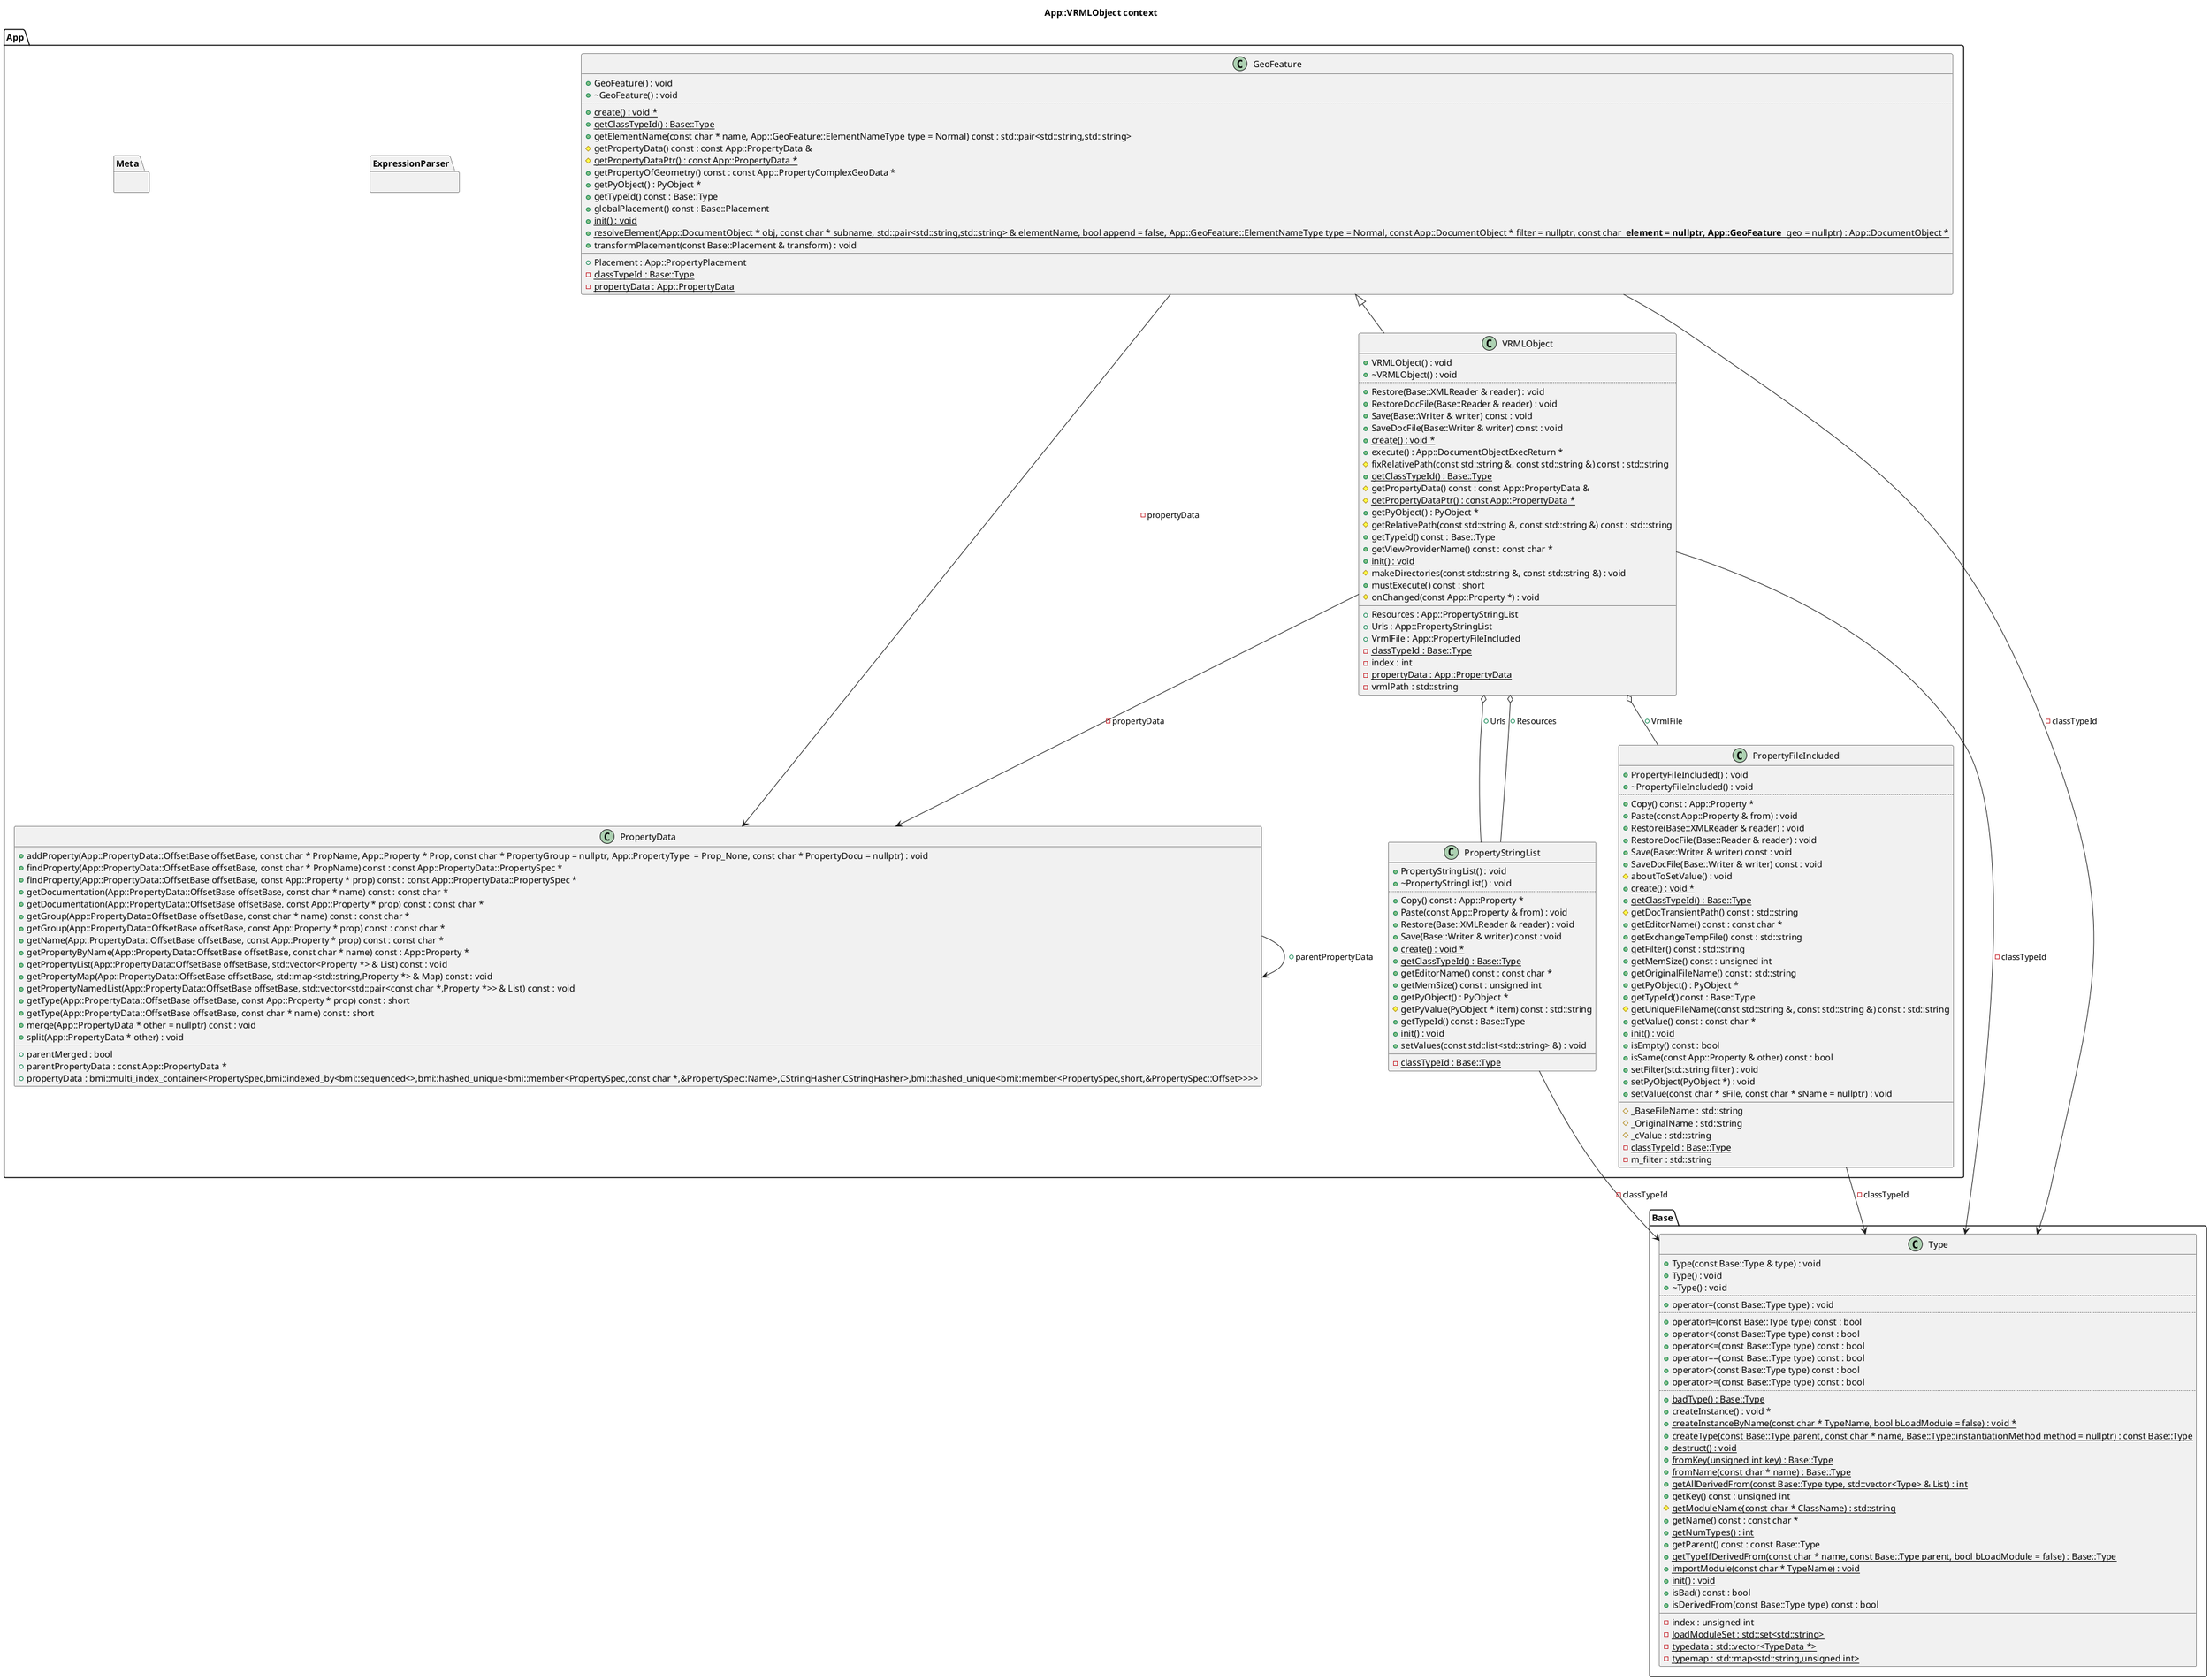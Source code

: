 @startuml
title App::VRMLObject context
package [Base] as C_0000701777446892506059 {
class "Type" as C_0001299587473968259399
class C_0001299587473968259399 [[https://github.com/FreeCAD/FreeCAD/blob/f6708547a9bb3f71a4aaade12109f511a72c207c/src/Base/Type.h#L80{Type}]] {
+Type(const Base::Type & type) : void [[[https://github.com/FreeCAD/FreeCAD/blob/f6708547a9bb3f71a4aaade12109f511a72c207c/src/Base/Type.h#L84{Type}]]]
+Type() : void [[[https://github.com/FreeCAD/FreeCAD/blob/f6708547a9bb3f71a4aaade12109f511a72c207c/src/Base/Type.h#L85{Type}]]]
+~Type() : void [[[https://github.com/FreeCAD/FreeCAD/blob/f6708547a9bb3f71a4aaade12109f511a72c207c/src/Base/Type.h#L87{~Type}]]]
..
+operator=(const Base::Type type) : void [[[https://github.com/FreeCAD/FreeCAD/blob/f6708547a9bb3f71a4aaade12109f511a72c207c/src/Base/Type.h#L114{operator=}]]]
..
+operator!=(const Base::Type type) const : bool [[[https://github.com/FreeCAD/FreeCAD/blob/f6708547a9bb3f71a4aaade12109f511a72c207c/src/Base/Type.h#L116{operator!=}]]]
+operator<(const Base::Type type) const : bool [[[https://github.com/FreeCAD/FreeCAD/blob/f6708547a9bb3f71a4aaade12109f511a72c207c/src/Base/Type.h#L118{operator<}]]]
+operator<=(const Base::Type type) const : bool [[[https://github.com/FreeCAD/FreeCAD/blob/f6708547a9bb3f71a4aaade12109f511a72c207c/src/Base/Type.h#L119{operator<=}]]]
+operator==(const Base::Type type) const : bool [[[https://github.com/FreeCAD/FreeCAD/blob/f6708547a9bb3f71a4aaade12109f511a72c207c/src/Base/Type.h#L115{operator==}]]]
+operator>(const Base::Type type) const : bool [[[https://github.com/FreeCAD/FreeCAD/blob/f6708547a9bb3f71a4aaade12109f511a72c207c/src/Base/Type.h#L121{operator>}]]]
+operator>=(const Base::Type type) const : bool [[[https://github.com/FreeCAD/FreeCAD/blob/f6708547a9bb3f71a4aaade12109f511a72c207c/src/Base/Type.h#L120{operator>=}]]]
..
{static} +badType() : Base::Type [[[https://github.com/FreeCAD/FreeCAD/blob/f6708547a9bb3f71a4aaade12109f511a72c207c/src/Base/Type.h#L123{badType}]]]
+createInstance() : void * [[[https://github.com/FreeCAD/FreeCAD/blob/f6708547a9bb3f71a4aaade12109f511a72c207c/src/Base/Type.h#L90{createInstance}]]]
{static} +createInstanceByName(const char * TypeName, bool bLoadModule = false) : void * [[[https://github.com/FreeCAD/FreeCAD/blob/f6708547a9bb3f71a4aaade12109f511a72c207c/src/Base/Type.h#L92{createInstanceByName}]]]
{static} +createType(const Base::Type parent, const char * name, Base::Type::instantiationMethod method = nullptr) : const Base::Type [[[https://github.com/FreeCAD/FreeCAD/blob/f6708547a9bb3f71a4aaade12109f511a72c207c/src/Base/Type.h#L109{createType}]]]
{static} +destruct() : void [[[https://github.com/FreeCAD/FreeCAD/blob/f6708547a9bb3f71a4aaade12109f511a72c207c/src/Base/Type.h#L125{destruct}]]]
{static} +fromKey(unsigned int key) : Base::Type [[[https://github.com/FreeCAD/FreeCAD/blob/f6708547a9bb3f71a4aaade12109f511a72c207c/src/Base/Type.h#L98{fromKey}]]]
{static} +fromName(const char * name) : Base::Type [[[https://github.com/FreeCAD/FreeCAD/blob/f6708547a9bb3f71a4aaade12109f511a72c207c/src/Base/Type.h#L97{fromName}]]]
{static} +getAllDerivedFrom(const Base::Type type, std::vector<Type> & List) : int [[[https://github.com/FreeCAD/FreeCAD/blob/f6708547a9bb3f71a4aaade12109f511a72c207c/src/Base/Type.h#L103{getAllDerivedFrom}]]]
+getKey() const : unsigned int [[[https://github.com/FreeCAD/FreeCAD/blob/f6708547a9bb3f71a4aaade12109f511a72c207c/src/Base/Type.h#L111{getKey}]]]
{static} #getModuleName(const char * ClassName) : std::string [[[https://github.com/FreeCAD/FreeCAD/blob/f6708547a9bb3f71a4aaade12109f511a72c207c/src/Base/Type.h#L128{getModuleName}]]]
+getName() const : const char * [[[https://github.com/FreeCAD/FreeCAD/blob/f6708547a9bb3f71a4aaade12109f511a72c207c/src/Base/Type.h#L99{getName}]]]
{static} +getNumTypes() : int [[[https://github.com/FreeCAD/FreeCAD/blob/f6708547a9bb3f71a4aaade12109f511a72c207c/src/Base/Type.h#L107{getNumTypes}]]]
+getParent() const : const Base::Type [[[https://github.com/FreeCAD/FreeCAD/blob/f6708547a9bb3f71a4aaade12109f511a72c207c/src/Base/Type.h#L100{getParent}]]]
{static} +getTypeIfDerivedFrom(const char * name, const Base::Type parent, bool bLoadModule = false) : Base::Type [[[https://github.com/FreeCAD/FreeCAD/blob/f6708547a9bb3f71a4aaade12109f511a72c207c/src/Base/Type.h#L105{getTypeIfDerivedFrom}]]]
{static} +importModule(const char * TypeName) : void [[[https://github.com/FreeCAD/FreeCAD/blob/f6708547a9bb3f71a4aaade12109f511a72c207c/src/Base/Type.h#L93{importModule}]]]
{static} +init() : void [[[https://github.com/FreeCAD/FreeCAD/blob/f6708547a9bb3f71a4aaade12109f511a72c207c/src/Base/Type.h#L124{init}]]]
+isBad() const : bool [[[https://github.com/FreeCAD/FreeCAD/blob/f6708547a9bb3f71a4aaade12109f511a72c207c/src/Base/Type.h#L112{isBad}]]]
+isDerivedFrom(const Base::Type type) const : bool [[[https://github.com/FreeCAD/FreeCAD/blob/f6708547a9bb3f71a4aaade12109f511a72c207c/src/Base/Type.h#L101{isDerivedFrom}]]]
__
-index : unsigned int [[[https://github.com/FreeCAD/FreeCAD/blob/f6708547a9bb3f71a4aaade12109f511a72c207c/src/Base/Type.h#L134{index}]]]
{static} -loadModuleSet : std::set<std::string> [[[https://github.com/FreeCAD/FreeCAD/blob/f6708547a9bb3f71a4aaade12109f511a72c207c/src/Base/Type.h#L140{loadModuleSet}]]]
{static} -typedata : std::vector<TypeData *> [[[https://github.com/FreeCAD/FreeCAD/blob/f6708547a9bb3f71a4aaade12109f511a72c207c/src/Base/Type.h#L138{typedata}]]]
{static} -typemap : std::map<std::string,unsigned int> [[[https://github.com/FreeCAD/FreeCAD/blob/f6708547a9bb3f71a4aaade12109f511a72c207c/src/Base/Type.h#L137{typemap}]]]
}
}
package [App] as C_0002285326295477687690 {
class "PropertyData" as C_0001065140174462797402
class C_0001065140174462797402 [[https://github.com/FreeCAD/FreeCAD/blob/f6708547a9bb3f71a4aaade12109f511a72c207c/src/App/PropertyContainer.h#L56{PropertyData}]] {
+addProperty(App::PropertyData::OffsetBase offsetBase, const char * PropName, App::Property * Prop, const char * PropertyGroup = nullptr, App::PropertyType  = Prop_None, const char * PropertyDocu = nullptr) : void [[[https://github.com/FreeCAD/FreeCAD/blob/f6708547a9bb3f71a4aaade12109f511a72c207c/src/App/PropertyContainer.h#L116{addProperty}]]]
+findProperty(App::PropertyData::OffsetBase offsetBase, const char * PropName) const : const App::PropertyData::PropertySpec * [[[https://github.com/FreeCAD/FreeCAD/blob/f6708547a9bb3f71a4aaade12109f511a72c207c/src/App/PropertyContainer.h#L118{findProperty}]]]
+findProperty(App::PropertyData::OffsetBase offsetBase, const App::Property * prop) const : const App::PropertyData::PropertySpec * [[[https://github.com/FreeCAD/FreeCAD/blob/f6708547a9bb3f71a4aaade12109f511a72c207c/src/App/PropertyContainer.h#L119{findProperty}]]]
+getDocumentation(App::PropertyData::OffsetBase offsetBase, const char * name) const : const char * [[[https://github.com/FreeCAD/FreeCAD/blob/f6708547a9bb3f71a4aaade12109f511a72c207c/src/App/PropertyContainer.h#L126{getDocumentation}]]]
+getDocumentation(App::PropertyData::OffsetBase offsetBase, const App::Property * prop) const : const char * [[[https://github.com/FreeCAD/FreeCAD/blob/f6708547a9bb3f71a4aaade12109f511a72c207c/src/App/PropertyContainer.h#L127{getDocumentation}]]]
+getGroup(App::PropertyData::OffsetBase offsetBase, const char * name) const : const char * [[[https://github.com/FreeCAD/FreeCAD/blob/f6708547a9bb3f71a4aaade12109f511a72c207c/src/App/PropertyContainer.h#L124{getGroup}]]]
+getGroup(App::PropertyData::OffsetBase offsetBase, const App::Property * prop) const : const char * [[[https://github.com/FreeCAD/FreeCAD/blob/f6708547a9bb3f71a4aaade12109f511a72c207c/src/App/PropertyContainer.h#L125{getGroup}]]]
+getName(App::PropertyData::OffsetBase offsetBase, const App::Property * prop) const : const char * [[[https://github.com/FreeCAD/FreeCAD/blob/f6708547a9bb3f71a4aaade12109f511a72c207c/src/App/PropertyContainer.h#L121{getName}]]]
+getPropertyByName(App::PropertyData::OffsetBase offsetBase, const char * name) const : App::Property * [[[https://github.com/FreeCAD/FreeCAD/blob/f6708547a9bb3f71a4aaade12109f511a72c207c/src/App/PropertyContainer.h#L129{getPropertyByName}]]]
+getPropertyList(App::PropertyData::OffsetBase offsetBase, std::vector<Property *> & List) const : void [[[https://github.com/FreeCAD/FreeCAD/blob/f6708547a9bb3f71a4aaade12109f511a72c207c/src/App/PropertyContainer.h#L131{getPropertyList}]]]
+getPropertyMap(App::PropertyData::OffsetBase offsetBase, std::map<std::string,Property *> & Map) const : void [[[https://github.com/FreeCAD/FreeCAD/blob/f6708547a9bb3f71a4aaade12109f511a72c207c/src/App/PropertyContainer.h#L130{getPropertyMap}]]]
+getPropertyNamedList(App::PropertyData::OffsetBase offsetBase, std::vector<std::pair<const char *,Property *>> & List) const : void [[[https://github.com/FreeCAD/FreeCAD/blob/f6708547a9bb3f71a4aaade12109f511a72c207c/src/App/PropertyContainer.h#L132{getPropertyNamedList}]]]
+getType(App::PropertyData::OffsetBase offsetBase, const App::Property * prop) const : short [[[https://github.com/FreeCAD/FreeCAD/blob/f6708547a9bb3f71a4aaade12109f511a72c207c/src/App/PropertyContainer.h#L122{getType}]]]
+getType(App::PropertyData::OffsetBase offsetBase, const char * name) const : short [[[https://github.com/FreeCAD/FreeCAD/blob/f6708547a9bb3f71a4aaade12109f511a72c207c/src/App/PropertyContainer.h#L123{getType}]]]
+merge(App::PropertyData * other = nullptr) const : void [[[https://github.com/FreeCAD/FreeCAD/blob/f6708547a9bb3f71a4aaade12109f511a72c207c/src/App/PropertyContainer.h#L134{merge}]]]
+split(App::PropertyData * other) : void [[[https://github.com/FreeCAD/FreeCAD/blob/f6708547a9bb3f71a4aaade12109f511a72c207c/src/App/PropertyContainer.h#L135{split}]]]
__
+parentMerged : bool [[[https://github.com/FreeCAD/FreeCAD/blob/f6708547a9bb3f71a4aaade12109f511a72c207c/src/App/PropertyContainer.h#L112{parentMerged}]]]
+parentPropertyData : const App::PropertyData * [[[https://github.com/FreeCAD/FreeCAD/blob/f6708547a9bb3f71a4aaade12109f511a72c207c/src/App/PropertyContainer.h#L114{parentPropertyData}]]]
+propertyData : bmi::multi_index_container<PropertySpec,bmi::indexed_by<bmi::sequenced<>,bmi::hashed_unique<bmi::member<PropertySpec,const char *,&PropertySpec::Name>,CStringHasher,CStringHasher>,bmi::hashed_unique<bmi::member<PropertySpec,short,&PropertySpec::Offset>>>> [[[https://github.com/FreeCAD/FreeCAD/blob/f6708547a9bb3f71a4aaade12109f511a72c207c/src/App/PropertyContainer.h#L110{propertyData}]]]
}
class "PropertyStringList" as C_0002211313046208218669
class C_0002211313046208218669 [[https://github.com/FreeCAD/FreeCAD/blob/f6708547a9bb3f71a4aaade12109f511a72c207c/src/App/PropertyStandard.h#L798{PropertyStringList}]] {
+PropertyStringList() : void [[[https://github.com/FreeCAD/FreeCAD/blob/f6708547a9bb3f71a4aaade12109f511a72c207c/src/App/PropertyStandard.h#L809{PropertyStringList}]]]
+~PropertyStringList() : void [[[https://github.com/FreeCAD/FreeCAD/blob/f6708547a9bb3f71a4aaade12109f511a72c207c/src/App/PropertyStandard.h#L815{~PropertyStringList}]]]
..
+Copy() const : App::Property * [[[https://github.com/FreeCAD/FreeCAD/blob/f6708547a9bb3f71a4aaade12109f511a72c207c/src/App/PropertyStandard.h#L828{Copy}]]]
+Paste(const App::Property & from) : void [[[https://github.com/FreeCAD/FreeCAD/blob/f6708547a9bb3f71a4aaade12109f511a72c207c/src/App/PropertyStandard.h#L829{Paste}]]]
+Restore(Base::XMLReader & reader) : void [[[https://github.com/FreeCAD/FreeCAD/blob/f6708547a9bb3f71a4aaade12109f511a72c207c/src/App/PropertyStandard.h#L826{Restore}]]]
+Save(Base::Writer & writer) const : void [[[https://github.com/FreeCAD/FreeCAD/blob/f6708547a9bb3f71a4aaade12109f511a72c207c/src/App/PropertyStandard.h#L825{Save}]]]
{static} +create() : void * [[[https://github.com/FreeCAD/FreeCAD/blob/f6708547a9bb3f71a4aaade12109f511a72c207c/src/App/PropertyStandard.h#L800{create}]]]
{static} +getClassTypeId() : Base::Type [[[https://github.com/FreeCAD/FreeCAD/blob/f6708547a9bb3f71a4aaade12109f511a72c207c/src/App/PropertyStandard.h#L800{getClassTypeId}]]]
+getEditorName() const : const char * [[[https://github.com/FreeCAD/FreeCAD/blob/f6708547a9bb3f71a4aaade12109f511a72c207c/src/App/PropertyStandard.h#L820{getEditorName}]]]
+getMemSize() const : unsigned int [[[https://github.com/FreeCAD/FreeCAD/blob/f6708547a9bb3f71a4aaade12109f511a72c207c/src/App/PropertyStandard.h#L831{getMemSize}]]]
+getPyObject() : PyObject * [[[https://github.com/FreeCAD/FreeCAD/blob/f6708547a9bb3f71a4aaade12109f511a72c207c/src/App/PropertyStandard.h#L823{getPyObject}]]]
#getPyValue(PyObject * item) const : std::string [[[https://github.com/FreeCAD/FreeCAD/blob/f6708547a9bb3f71a4aaade12109f511a72c207c/src/App/PropertyStandard.h#L834{getPyValue}]]]
+getTypeId() const : Base::Type [[[https://github.com/FreeCAD/FreeCAD/blob/f6708547a9bb3f71a4aaade12109f511a72c207c/src/App/PropertyStandard.h#L800{getTypeId}]]]
{static} +init() : void [[[https://github.com/FreeCAD/FreeCAD/blob/f6708547a9bb3f71a4aaade12109f511a72c207c/src/App/PropertyStandard.h#L800{init}]]]
+setValues(const std::list<std::string> &) : void [[[https://github.com/FreeCAD/FreeCAD/blob/f6708547a9bb3f71a4aaade12109f511a72c207c/src/App/PropertyStandard.h#L817{setValues}]]]
__
{static} -classTypeId : Base::Type [[[https://github.com/FreeCAD/FreeCAD/blob/f6708547a9bb3f71a4aaade12109f511a72c207c/src/App/PropertyStandard.h#L800{classTypeId}]]]
}
class "GeoFeature" as C_0000022916349536371088
class C_0000022916349536371088 [[https://github.com/FreeCAD/FreeCAD/blob/f6708547a9bb3f71a4aaade12109f511a72c207c/src/App/GeoFeature.h#L37{GeoFeature}]] {
+GeoFeature() : void [[[https://github.com/FreeCAD/FreeCAD/blob/f6708547a9bb3f71a4aaade12109f511a72c207c/src/App/GeoFeature.h#L45{GeoFeature}]]]
+~GeoFeature() : void [[[https://github.com/FreeCAD/FreeCAD/blob/f6708547a9bb3f71a4aaade12109f511a72c207c/src/App/GeoFeature.h#L46{~GeoFeature}]]]
..
{static} +create() : void * [[[https://github.com/FreeCAD/FreeCAD/blob/f6708547a9bb3f71a4aaade12109f511a72c207c/src/App/GeoFeature.h#L39{create}]]]
{static} +getClassTypeId() : Base::Type [[[https://github.com/FreeCAD/FreeCAD/blob/f6708547a9bb3f71a4aaade12109f511a72c207c/src/App/GeoFeature.h#L39{getClassTypeId}]]]
+getElementName(const char * name, App::GeoFeature::ElementNameType type = Normal) const : std::pair<std::string,std::string> [[[https://github.com/FreeCAD/FreeCAD/blob/f6708547a9bb3f71a4aaade12109f511a72c207c/src/App/GeoFeature.h#L88{getElementName}]]]
#getPropertyData() const : const App::PropertyData & [[[https://github.com/FreeCAD/FreeCAD/blob/f6708547a9bb3f71a4aaade12109f511a72c207c/src/App/GeoFeature.h#L39{getPropertyData}]]]
{static} #getPropertyDataPtr() : const App::PropertyData * [[[https://github.com/FreeCAD/FreeCAD/blob/f6708547a9bb3f71a4aaade12109f511a72c207c/src/App/GeoFeature.h#L39{getPropertyDataPtr}]]]
+getPropertyOfGeometry() const : const App::PropertyComplexGeoData * [[[https://github.com/FreeCAD/FreeCAD/blob/f6708547a9bb3f71a4aaade12109f511a72c207c/src/App/GeoFeature.h#L62{getPropertyOfGeometry}]]]
+getPyObject() : PyObject * [[[https://github.com/FreeCAD/FreeCAD/blob/f6708547a9bb3f71a4aaade12109f511a72c207c/src/App/GeoFeature.h#L67{getPyObject}]]]
+getTypeId() const : Base::Type [[[https://github.com/FreeCAD/FreeCAD/blob/f6708547a9bb3f71a4aaade12109f511a72c207c/src/App/GeoFeature.h#L39{getTypeId}]]]
+globalPlacement() const : Base::Placement [[[https://github.com/FreeCAD/FreeCAD/blob/f6708547a9bb3f71a4aaade12109f511a72c207c/src/App/GeoFeature.h#L122{globalPlacement}]]]
{static} +init() : void [[[https://github.com/FreeCAD/FreeCAD/blob/f6708547a9bb3f71a4aaade12109f511a72c207c/src/App/GeoFeature.h#L39{init}]]]
{static} +resolveElement(App::DocumentObject * obj, const char * subname, std::pair<std::string,std::string> & elementName, bool append = false, App::GeoFeature::ElementNameType type = Normal, const App::DocumentObject * filter = nullptr, const char ** element = nullptr, App::GeoFeature ** geo = nullptr) : App::DocumentObject * [[[https://github.com/FreeCAD/FreeCAD/blob/f6708547a9bb3f71a4aaade12109f511a72c207c/src/App/GeoFeature.h#L105{resolveElement}]]]
+transformPlacement(const Base::Placement & transform) : void [[[https://github.com/FreeCAD/FreeCAD/blob/f6708547a9bb3f71a4aaade12109f511a72c207c/src/App/GeoFeature.h#L55{transformPlacement}]]]
__
+Placement : App::PropertyPlacement [[[https://github.com/FreeCAD/FreeCAD/blob/f6708547a9bb3f71a4aaade12109f511a72c207c/src/App/GeoFeature.h#L42{Placement}]]]
{static} -classTypeId : Base::Type [[[https://github.com/FreeCAD/FreeCAD/blob/f6708547a9bb3f71a4aaade12109f511a72c207c/src/App/GeoFeature.h#L39{classTypeId}]]]
{static} -propertyData : App::PropertyData [[[https://github.com/FreeCAD/FreeCAD/blob/f6708547a9bb3f71a4aaade12109f511a72c207c/src/App/GeoFeature.h#L39{propertyData}]]]
}
package [ExpressionParser] as C_0000905861183269213715 {
}
class "PropertyFileIncluded" as C_0001873113494419076507
class C_0001873113494419076507 [[https://github.com/FreeCAD/FreeCAD/blob/f6708547a9bb3f71a4aaade12109f511a72c207c/src/App/PropertyFile.h#L75{PropertyFileIncluded}]] {
+PropertyFileIncluded() : void [[[https://github.com/FreeCAD/FreeCAD/blob/f6708547a9bb3f71a4aaade12109f511a72c207c/src/App/PropertyFile.h#L80{PropertyFileIncluded}]]]
+~PropertyFileIncluded() : void [[[https://github.com/FreeCAD/FreeCAD/blob/f6708547a9bb3f71a4aaade12109f511a72c207c/src/App/PropertyFile.h#L81{~PropertyFileIncluded}]]]
..
+Copy() const : App::Property * [[[https://github.com/FreeCAD/FreeCAD/blob/f6708547a9bb3f71a4aaade12109f511a72c207c/src/App/PropertyFile.h#L97{Copy}]]]
+Paste(const App::Property & from) : void [[[https://github.com/FreeCAD/FreeCAD/blob/f6708547a9bb3f71a4aaade12109f511a72c207c/src/App/PropertyFile.h#L98{Paste}]]]
+Restore(Base::XMLReader & reader) : void [[[https://github.com/FreeCAD/FreeCAD/blob/f6708547a9bb3f71a4aaade12109f511a72c207c/src/App/PropertyFile.h#L92{Restore}]]]
+RestoreDocFile(Base::Reader & reader) : void [[[https://github.com/FreeCAD/FreeCAD/blob/f6708547a9bb3f71a4aaade12109f511a72c207c/src/App/PropertyFile.h#L95{RestoreDocFile}]]]
+Save(Base::Writer & writer) const : void [[[https://github.com/FreeCAD/FreeCAD/blob/f6708547a9bb3f71a4aaade12109f511a72c207c/src/App/PropertyFile.h#L91{Save}]]]
+SaveDocFile(Base::Writer & writer) const : void [[[https://github.com/FreeCAD/FreeCAD/blob/f6708547a9bb3f71a4aaade12109f511a72c207c/src/App/PropertyFile.h#L94{SaveDocFile}]]]
#aboutToSetValue() : void [[[https://github.com/FreeCAD/FreeCAD/blob/f6708547a9bb3f71a4aaade12109f511a72c207c/src/App/PropertyFile.h#L127{aboutToSetValue}]]]
{static} +create() : void * [[[https://github.com/FreeCAD/FreeCAD/blob/f6708547a9bb3f71a4aaade12109f511a72c207c/src/App/PropertyFile.h#L77{create}]]]
{static} +getClassTypeId() : Base::Type [[[https://github.com/FreeCAD/FreeCAD/blob/f6708547a9bb3f71a4aaade12109f511a72c207c/src/App/PropertyFile.h#L77{getClassTypeId}]]]
#getDocTransientPath() const : std::string [[[https://github.com/FreeCAD/FreeCAD/blob/f6708547a9bb3f71a4aaade12109f511a72c207c/src/App/PropertyFile.h#L125{getDocTransientPath}]]]
+getEditorName() const : const char * [[[https://github.com/FreeCAD/FreeCAD/blob/f6708547a9bb3f71a4aaade12109f511a72c207c/src/App/PropertyFile.h#L86{getEditorName}]]]
+getExchangeTempFile() const : std::string [[[https://github.com/FreeCAD/FreeCAD/blob/f6708547a9bb3f71a4aaade12109f511a72c207c/src/App/PropertyFile.h#L115{getExchangeTempFile}]]]
+getFilter() const : std::string [[[https://github.com/FreeCAD/FreeCAD/blob/f6708547a9bb3f71a4aaade12109f511a72c207c/src/App/PropertyFile.h#L121{getFilter}]]]
+getMemSize() const : unsigned int [[[https://github.com/FreeCAD/FreeCAD/blob/f6708547a9bb3f71a4aaade12109f511a72c207c/src/App/PropertyFile.h#L99{getMemSize}]]]
+getOriginalFileName() const : std::string [[[https://github.com/FreeCAD/FreeCAD/blob/f6708547a9bb3f71a4aaade12109f511a72c207c/src/App/PropertyFile.h#L116{getOriginalFileName}]]]
+getPyObject() : PyObject * [[[https://github.com/FreeCAD/FreeCAD/blob/f6708547a9bb3f71a4aaade12109f511a72c207c/src/App/PropertyFile.h#L88{getPyObject}]]]
+getTypeId() const : Base::Type [[[https://github.com/FreeCAD/FreeCAD/blob/f6708547a9bb3f71a4aaade12109f511a72c207c/src/App/PropertyFile.h#L77{getTypeId}]]]
#getUniqueFileName(const std::string &, const std::string &) const : std::string [[[https://github.com/FreeCAD/FreeCAD/blob/f6708547a9bb3f71a4aaade12109f511a72c207c/src/App/PropertyFile.h#L126{getUniqueFileName}]]]
+getValue() const : const char * [[[https://github.com/FreeCAD/FreeCAD/blob/f6708547a9bb3f71a4aaade12109f511a72c207c/src/App/PropertyFile.h#L84{getValue}]]]
{static} +init() : void [[[https://github.com/FreeCAD/FreeCAD/blob/f6708547a9bb3f71a4aaade12109f511a72c207c/src/App/PropertyFile.h#L77{init}]]]
+isEmpty() const : bool [[[https://github.com/FreeCAD/FreeCAD/blob/f6708547a9bb3f71a4aaade12109f511a72c207c/src/App/PropertyFile.h#L118{isEmpty}]]]
+isSame(const App::Property & other) const : bool [[[https://github.com/FreeCAD/FreeCAD/blob/f6708547a9bb3f71a4aaade12109f511a72c207c/src/App/PropertyFile.h#L101{isSame}]]]
+setFilter(std::string filter) : void [[[https://github.com/FreeCAD/FreeCAD/blob/f6708547a9bb3f71a4aaade12109f511a72c207c/src/App/PropertyFile.h#L120{setFilter}]]]
+setPyObject(PyObject *) : void [[[https://github.com/FreeCAD/FreeCAD/blob/f6708547a9bb3f71a4aaade12109f511a72c207c/src/App/PropertyFile.h#L89{setPyObject}]]]
+setValue(const char * sFile, const char * sName = nullptr) : void [[[https://github.com/FreeCAD/FreeCAD/blob/f6708547a9bb3f71a4aaade12109f511a72c207c/src/App/PropertyFile.h#L83{setValue}]]]
__
#_BaseFileName : std::string [[[https://github.com/FreeCAD/FreeCAD/blob/f6708547a9bb3f71a4aaade12109f511a72c207c/src/App/PropertyFile.h#L131{_BaseFileName}]]]
#_OriginalName : std::string [[[https://github.com/FreeCAD/FreeCAD/blob/f6708547a9bb3f71a4aaade12109f511a72c207c/src/App/PropertyFile.h#L132{_OriginalName}]]]
#_cValue : std::string [[[https://github.com/FreeCAD/FreeCAD/blob/f6708547a9bb3f71a4aaade12109f511a72c207c/src/App/PropertyFile.h#L130{_cValue}]]]
{static} -classTypeId : Base::Type [[[https://github.com/FreeCAD/FreeCAD/blob/f6708547a9bb3f71a4aaade12109f511a72c207c/src/App/PropertyFile.h#L77{classTypeId}]]]
-m_filter : std::string [[[https://github.com/FreeCAD/FreeCAD/blob/f6708547a9bb3f71a4aaade12109f511a72c207c/src/App/PropertyFile.h#L135{m_filter}]]]
}
class "VRMLObject" as C_0000747703276454077760
class C_0000747703276454077760 [[https://github.com/FreeCAD/FreeCAD/blob/f6708547a9bb3f71a4aaade12109f511a72c207c/src/App/VRMLObject.h#L34{VRMLObject}]] {
+VRMLObject() : void [[[https://github.com/FreeCAD/FreeCAD/blob/f6708547a9bb3f71a4aaade12109f511a72c207c/src/App/VRMLObject.h#L40{VRMLObject}]]]
+~VRMLObject() : void [[[https://github.com/FreeCAD/FreeCAD/blob/f6708547a9bb3f71a4aaade12109f511a72c207c/src/App/VRMLObject.h#L41{~VRMLObject}]]]
..
+Restore(Base::XMLReader & reader) : void [[[https://github.com/FreeCAD/FreeCAD/blob/f6708547a9bb3f71a4aaade12109f511a72c207c/src/App/VRMLObject.h#L53{Restore}]]]
+RestoreDocFile(Base::Reader & reader) : void [[[https://github.com/FreeCAD/FreeCAD/blob/f6708547a9bb3f71a4aaade12109f511a72c207c/src/App/VRMLObject.h#L55{RestoreDocFile}]]]
+Save(Base::Writer & writer) const : void [[[https://github.com/FreeCAD/FreeCAD/blob/f6708547a9bb3f71a4aaade12109f511a72c207c/src/App/VRMLObject.h#L52{Save}]]]
+SaveDocFile(Base::Writer & writer) const : void [[[https://github.com/FreeCAD/FreeCAD/blob/f6708547a9bb3f71a4aaade12109f511a72c207c/src/App/VRMLObject.h#L54{SaveDocFile}]]]
{static} +create() : void * [[[https://github.com/FreeCAD/FreeCAD/blob/f6708547a9bb3f71a4aaade12109f511a72c207c/src/App/VRMLObject.h#L36{create}]]]
+execute() : App::DocumentObjectExecReturn * [[[https://github.com/FreeCAD/FreeCAD/blob/f6708547a9bb3f71a4aaade12109f511a72c207c/src/App/VRMLObject.h#L47{execute}]]]
#fixRelativePath(const std::string &, const std::string &) const : std::string [[[https://github.com/FreeCAD/FreeCAD/blob/f6708547a9bb3f71a4aaade12109f511a72c207c/src/App/VRMLObject.h#L64{fixRelativePath}]]]
{static} +getClassTypeId() : Base::Type [[[https://github.com/FreeCAD/FreeCAD/blob/f6708547a9bb3f71a4aaade12109f511a72c207c/src/App/VRMLObject.h#L36{getClassTypeId}]]]
#getPropertyData() const : const App::PropertyData & [[[https://github.com/FreeCAD/FreeCAD/blob/f6708547a9bb3f71a4aaade12109f511a72c207c/src/App/VRMLObject.h#L36{getPropertyData}]]]
{static} #getPropertyDataPtr() : const App::PropertyData * [[[https://github.com/FreeCAD/FreeCAD/blob/f6708547a9bb3f71a4aaade12109f511a72c207c/src/App/VRMLObject.h#L36{getPropertyDataPtr}]]]
+getPyObject() : PyObject * [[[https://github.com/FreeCAD/FreeCAD/blob/f6708547a9bb3f71a4aaade12109f511a72c207c/src/App/VRMLObject.h#L51{getPyObject}]]]
#getRelativePath(const std::string &, const std::string &) const : std::string [[[https://github.com/FreeCAD/FreeCAD/blob/f6708547a9bb3f71a4aaade12109f511a72c207c/src/App/VRMLObject.h#L63{getRelativePath}]]]
+getTypeId() const : Base::Type [[[https://github.com/FreeCAD/FreeCAD/blob/f6708547a9bb3f71a4aaade12109f511a72c207c/src/App/VRMLObject.h#L36{getTypeId}]]]
+getViewProviderName() const : const char * [[[https://github.com/FreeCAD/FreeCAD/blob/f6708547a9bb3f71a4aaade12109f511a72c207c/src/App/VRMLObject.h#L44{getViewProviderName}]]]
{static} +init() : void [[[https://github.com/FreeCAD/FreeCAD/blob/f6708547a9bb3f71a4aaade12109f511a72c207c/src/App/VRMLObject.h#L36{init}]]]
#makeDirectories(const std::string &, const std::string &) : void [[[https://github.com/FreeCAD/FreeCAD/blob/f6708547a9bb3f71a4aaade12109f511a72c207c/src/App/VRMLObject.h#L65{makeDirectories}]]]
+mustExecute() const : short [[[https://github.com/FreeCAD/FreeCAD/blob/f6708547a9bb3f71a4aaade12109f511a72c207c/src/App/VRMLObject.h#L50{mustExecute}]]]
#onChanged(const App::Property *) : void [[[https://github.com/FreeCAD/FreeCAD/blob/f6708547a9bb3f71a4aaade12109f511a72c207c/src/App/VRMLObject.h#L62{onChanged}]]]
__
+Resources : App::PropertyStringList [[[https://github.com/FreeCAD/FreeCAD/blob/f6708547a9bb3f71a4aaade12109f511a72c207c/src/App/VRMLObject.h#L59{Resources}]]]
+Urls : App::PropertyStringList [[[https://github.com/FreeCAD/FreeCAD/blob/f6708547a9bb3f71a4aaade12109f511a72c207c/src/App/VRMLObject.h#L58{Urls}]]]
+VrmlFile : App::PropertyFileIncluded [[[https://github.com/FreeCAD/FreeCAD/blob/f6708547a9bb3f71a4aaade12109f511a72c207c/src/App/VRMLObject.h#L57{VrmlFile}]]]
{static} -classTypeId : Base::Type [[[https://github.com/FreeCAD/FreeCAD/blob/f6708547a9bb3f71a4aaade12109f511a72c207c/src/App/VRMLObject.h#L36{classTypeId}]]]
-index : int [[[https://github.com/FreeCAD/FreeCAD/blob/f6708547a9bb3f71a4aaade12109f511a72c207c/src/App/VRMLObject.h#L69{index}]]]
{static} -propertyData : App::PropertyData [[[https://github.com/FreeCAD/FreeCAD/blob/f6708547a9bb3f71a4aaade12109f511a72c207c/src/App/VRMLObject.h#L36{propertyData}]]]
-vrmlPath : std::string [[[https://github.com/FreeCAD/FreeCAD/blob/f6708547a9bb3f71a4aaade12109f511a72c207c/src/App/VRMLObject.h#L68{vrmlPath}]]]
}
package [Meta] as C_0002283864520314866053 {
}
}
C_0001065140174462797402 --> C_0001065140174462797402 : +parentPropertyData
C_0002211313046208218669 --> C_0001299587473968259399 : -classTypeId
C_0000022916349536371088 --> C_0001299587473968259399 : -classTypeId
C_0000022916349536371088 --> C_0001065140174462797402 : -propertyData
C_0001873113494419076507 --> C_0001299587473968259399 : -classTypeId
C_0000747703276454077760 o-- C_0001873113494419076507 : +VrmlFile
C_0000747703276454077760 o-- C_0002211313046208218669 : +Urls
C_0000747703276454077760 o-- C_0002211313046208218669 : +Resources
C_0000747703276454077760 --> C_0001299587473968259399 : -classTypeId
C_0000747703276454077760 --> C_0001065140174462797402 : -propertyData
C_0000022916349536371088 <|-- C_0000747703276454077760

'Generated with clang-uml, version 0.4.0-14-g26abb71
'LLVM version Ubuntu clang version 15.0.7
@enduml
